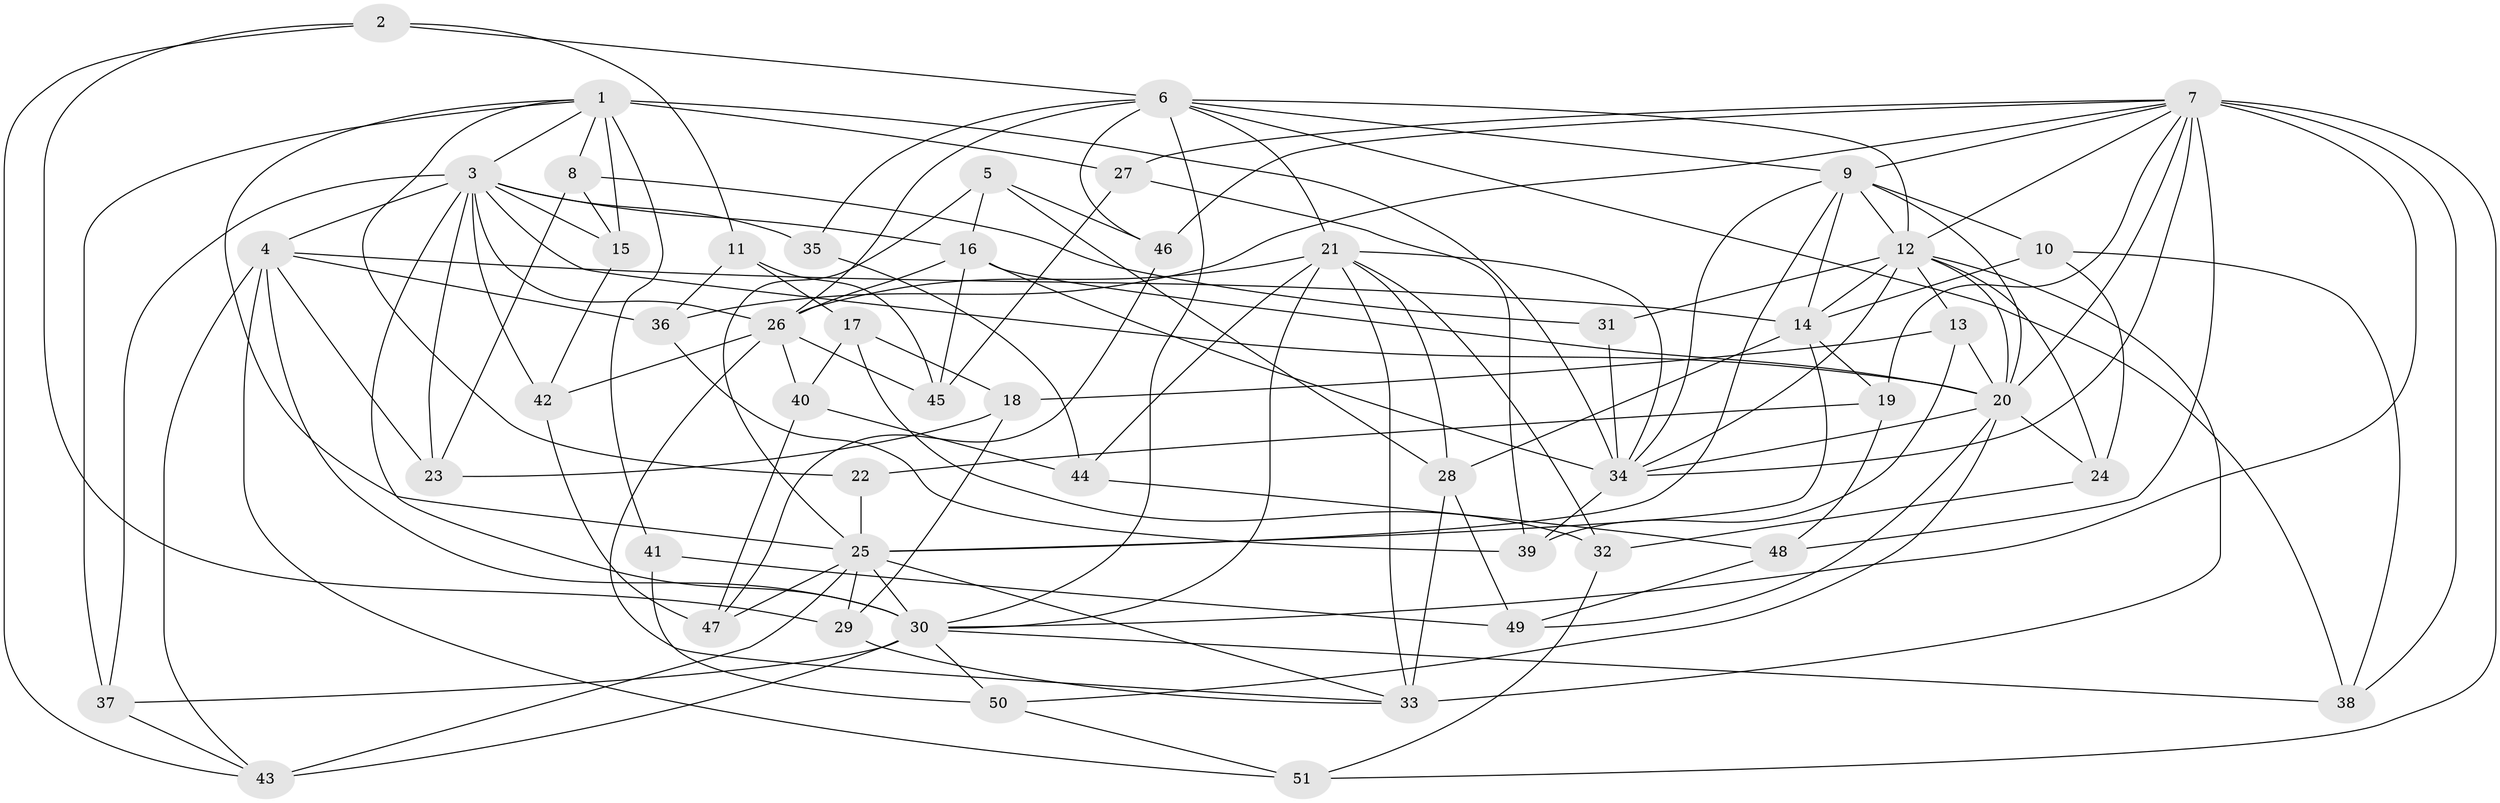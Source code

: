 // original degree distribution, {4: 1.0}
// Generated by graph-tools (version 1.1) at 2025/38/03/09/25 02:38:01]
// undirected, 51 vertices, 139 edges
graph export_dot {
graph [start="1"]
  node [color=gray90,style=filled];
  1;
  2;
  3;
  4;
  5;
  6;
  7;
  8;
  9;
  10;
  11;
  12;
  13;
  14;
  15;
  16;
  17;
  18;
  19;
  20;
  21;
  22;
  23;
  24;
  25;
  26;
  27;
  28;
  29;
  30;
  31;
  32;
  33;
  34;
  35;
  36;
  37;
  38;
  39;
  40;
  41;
  42;
  43;
  44;
  45;
  46;
  47;
  48;
  49;
  50;
  51;
  1 -- 3 [weight=1.0];
  1 -- 8 [weight=1.0];
  1 -- 15 [weight=1.0];
  1 -- 22 [weight=1.0];
  1 -- 25 [weight=1.0];
  1 -- 27 [weight=1.0];
  1 -- 34 [weight=1.0];
  1 -- 37 [weight=1.0];
  1 -- 41 [weight=2.0];
  2 -- 6 [weight=1.0];
  2 -- 11 [weight=1.0];
  2 -- 29 [weight=1.0];
  2 -- 43 [weight=1.0];
  3 -- 4 [weight=2.0];
  3 -- 15 [weight=1.0];
  3 -- 16 [weight=1.0];
  3 -- 20 [weight=1.0];
  3 -- 23 [weight=1.0];
  3 -- 26 [weight=1.0];
  3 -- 30 [weight=1.0];
  3 -- 35 [weight=1.0];
  3 -- 37 [weight=1.0];
  3 -- 42 [weight=1.0];
  4 -- 14 [weight=1.0];
  4 -- 23 [weight=1.0];
  4 -- 30 [weight=1.0];
  4 -- 36 [weight=1.0];
  4 -- 43 [weight=1.0];
  4 -- 51 [weight=1.0];
  5 -- 16 [weight=1.0];
  5 -- 25 [weight=1.0];
  5 -- 28 [weight=1.0];
  5 -- 46 [weight=1.0];
  6 -- 9 [weight=1.0];
  6 -- 12 [weight=1.0];
  6 -- 21 [weight=1.0];
  6 -- 26 [weight=1.0];
  6 -- 30 [weight=1.0];
  6 -- 35 [weight=2.0];
  6 -- 38 [weight=1.0];
  6 -- 46 [weight=1.0];
  7 -- 9 [weight=1.0];
  7 -- 12 [weight=1.0];
  7 -- 19 [weight=1.0];
  7 -- 20 [weight=1.0];
  7 -- 27 [weight=1.0];
  7 -- 30 [weight=1.0];
  7 -- 34 [weight=1.0];
  7 -- 36 [weight=1.0];
  7 -- 38 [weight=1.0];
  7 -- 46 [weight=1.0];
  7 -- 48 [weight=1.0];
  7 -- 51 [weight=1.0];
  8 -- 15 [weight=1.0];
  8 -- 23 [weight=1.0];
  8 -- 31 [weight=1.0];
  9 -- 10 [weight=1.0];
  9 -- 12 [weight=1.0];
  9 -- 14 [weight=1.0];
  9 -- 20 [weight=1.0];
  9 -- 25 [weight=1.0];
  9 -- 34 [weight=1.0];
  10 -- 14 [weight=1.0];
  10 -- 24 [weight=1.0];
  10 -- 38 [weight=1.0];
  11 -- 17 [weight=1.0];
  11 -- 36 [weight=1.0];
  11 -- 45 [weight=1.0];
  12 -- 13 [weight=1.0];
  12 -- 14 [weight=2.0];
  12 -- 20 [weight=1.0];
  12 -- 24 [weight=1.0];
  12 -- 31 [weight=1.0];
  12 -- 33 [weight=2.0];
  12 -- 34 [weight=1.0];
  13 -- 18 [weight=1.0];
  13 -- 20 [weight=1.0];
  13 -- 39 [weight=1.0];
  14 -- 19 [weight=1.0];
  14 -- 25 [weight=1.0];
  14 -- 28 [weight=1.0];
  15 -- 42 [weight=1.0];
  16 -- 20 [weight=1.0];
  16 -- 26 [weight=1.0];
  16 -- 34 [weight=1.0];
  16 -- 45 [weight=1.0];
  17 -- 18 [weight=1.0];
  17 -- 32 [weight=1.0];
  17 -- 40 [weight=1.0];
  18 -- 23 [weight=1.0];
  18 -- 29 [weight=1.0];
  19 -- 22 [weight=1.0];
  19 -- 48 [weight=1.0];
  20 -- 24 [weight=1.0];
  20 -- 34 [weight=1.0];
  20 -- 49 [weight=1.0];
  20 -- 50 [weight=1.0];
  21 -- 26 [weight=3.0];
  21 -- 28 [weight=1.0];
  21 -- 30 [weight=1.0];
  21 -- 32 [weight=1.0];
  21 -- 33 [weight=1.0];
  21 -- 34 [weight=1.0];
  21 -- 44 [weight=1.0];
  22 -- 25 [weight=2.0];
  24 -- 32 [weight=1.0];
  25 -- 29 [weight=1.0];
  25 -- 30 [weight=2.0];
  25 -- 33 [weight=1.0];
  25 -- 43 [weight=1.0];
  25 -- 47 [weight=1.0];
  26 -- 33 [weight=1.0];
  26 -- 40 [weight=1.0];
  26 -- 42 [weight=1.0];
  26 -- 45 [weight=1.0];
  27 -- 39 [weight=1.0];
  27 -- 45 [weight=1.0];
  28 -- 33 [weight=2.0];
  28 -- 49 [weight=1.0];
  29 -- 33 [weight=1.0];
  30 -- 37 [weight=1.0];
  30 -- 38 [weight=1.0];
  30 -- 43 [weight=2.0];
  30 -- 50 [weight=1.0];
  31 -- 34 [weight=2.0];
  32 -- 51 [weight=1.0];
  34 -- 39 [weight=1.0];
  35 -- 44 [weight=1.0];
  36 -- 39 [weight=1.0];
  37 -- 43 [weight=1.0];
  40 -- 44 [weight=1.0];
  40 -- 47 [weight=1.0];
  41 -- 49 [weight=1.0];
  41 -- 50 [weight=1.0];
  42 -- 47 [weight=1.0];
  44 -- 48 [weight=1.0];
  46 -- 47 [weight=1.0];
  48 -- 49 [weight=1.0];
  50 -- 51 [weight=1.0];
}
